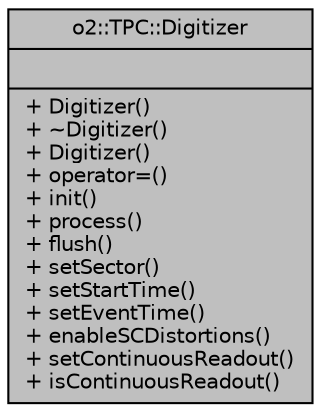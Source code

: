 digraph "o2::TPC::Digitizer"
{
 // INTERACTIVE_SVG=YES
  bgcolor="transparent";
  edge [fontname="Helvetica",fontsize="10",labelfontname="Helvetica",labelfontsize="10"];
  node [fontname="Helvetica",fontsize="10",shape=record];
  Node1 [label="{o2::TPC::Digitizer\n||+ Digitizer()\l+ ~Digitizer()\l+ Digitizer()\l+ operator=()\l+ init()\l+ process()\l+ flush()\l+ setSector()\l+ setStartTime()\l+ setEventTime()\l+ enableSCDistortions()\l+ setContinuousReadout()\l+ isContinuousReadout()\l}",height=0.2,width=0.4,color="black", fillcolor="grey75", style="filled" fontcolor="black"];
}
